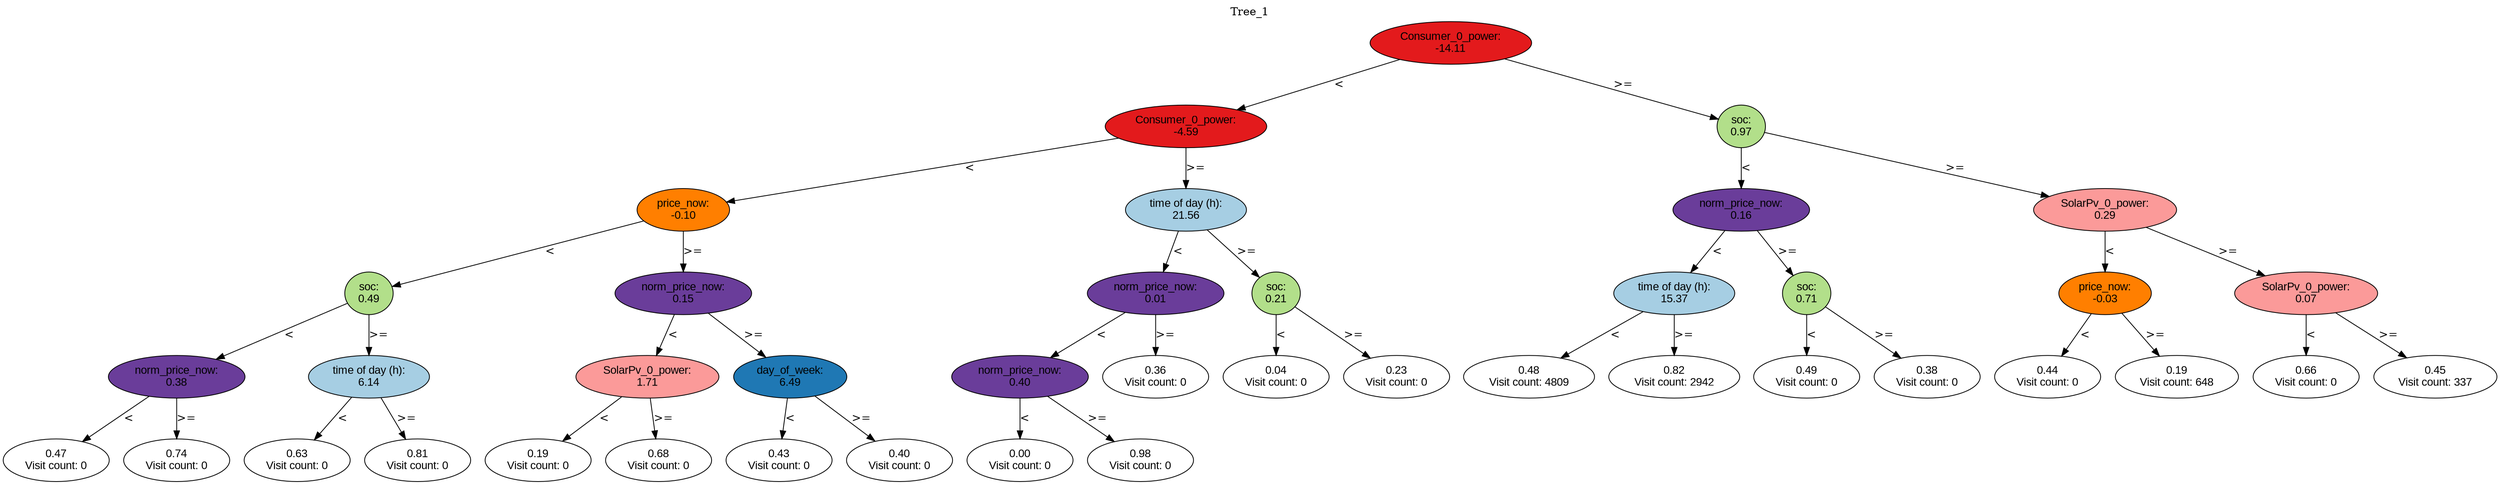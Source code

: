 digraph BST {
    node [fontname="Arial" style=filled colorscheme=paired12];
    0 [ label = "Consumer_0_power:
-14.11" fillcolor=6];
    1 [ label = "Consumer_0_power:
-4.59" fillcolor=6];
    2 [ label = "price_now:
-0.10" fillcolor=8];
    3 [ label = "soc:
0.49" fillcolor=3];
    4 [ label = "norm_price_now:
0.38" fillcolor=10];
    5 [ label = "0.47
Visit count: 0" fillcolor=white];
    6 [ label = "0.74
Visit count: 0" fillcolor=white];
    7 [ label = "time of day (h):
6.14" fillcolor=1];
    8 [ label = "0.63
Visit count: 0" fillcolor=white];
    9 [ label = "0.81
Visit count: 0" fillcolor=white];
    10 [ label = "norm_price_now:
0.15" fillcolor=10];
    11 [ label = "SolarPv_0_power:
1.71" fillcolor=5];
    12 [ label = "0.19
Visit count: 0" fillcolor=white];
    13 [ label = "0.68
Visit count: 0" fillcolor=white];
    14 [ label = "day_of_week:
6.49" fillcolor=2];
    15 [ label = "0.43
Visit count: 0" fillcolor=white];
    16 [ label = "0.40
Visit count: 0" fillcolor=white];
    17 [ label = "time of day (h):
21.56" fillcolor=1];
    18 [ label = "norm_price_now:
0.01" fillcolor=10];
    19 [ label = "norm_price_now:
0.40" fillcolor=10];
    20 [ label = "0.00
Visit count: 0" fillcolor=white];
    21 [ label = "0.98
Visit count: 0" fillcolor=white];
    22 [ label = "0.36
Visit count: 0" fillcolor=white];
    23 [ label = "soc:
0.21" fillcolor=3];
    24 [ label = "0.04
Visit count: 0" fillcolor=white];
    25 [ label = "0.23
Visit count: 0" fillcolor=white];
    26 [ label = "soc:
0.97" fillcolor=3];
    27 [ label = "norm_price_now:
0.16" fillcolor=10];
    28 [ label = "time of day (h):
15.37" fillcolor=1];
    29 [ label = "0.48
Visit count: 4809" fillcolor=white];
    30 [ label = "0.82
Visit count: 2942" fillcolor=white];
    31 [ label = "soc:
0.71" fillcolor=3];
    32 [ label = "0.49
Visit count: 0" fillcolor=white];
    33 [ label = "0.38
Visit count: 0" fillcolor=white];
    34 [ label = "SolarPv_0_power:
0.29" fillcolor=5];
    35 [ label = "price_now:
-0.03" fillcolor=8];
    36 [ label = "0.44
Visit count: 0" fillcolor=white];
    37 [ label = "0.19
Visit count: 648" fillcolor=white];
    38 [ label = "SolarPv_0_power:
0.07" fillcolor=5];
    39 [ label = "0.66
Visit count: 0" fillcolor=white];
    40 [ label = "0.45
Visit count: 337" fillcolor=white];

    0  -> 1[ label = "<"];
    0  -> 26[ label = ">="];
    1  -> 2[ label = "<"];
    1  -> 17[ label = ">="];
    2  -> 3[ label = "<"];
    2  -> 10[ label = ">="];
    3  -> 4[ label = "<"];
    3  -> 7[ label = ">="];
    4  -> 5[ label = "<"];
    4  -> 6[ label = ">="];
    7  -> 8[ label = "<"];
    7  -> 9[ label = ">="];
    10  -> 11[ label = "<"];
    10  -> 14[ label = ">="];
    11  -> 12[ label = "<"];
    11  -> 13[ label = ">="];
    14  -> 15[ label = "<"];
    14  -> 16[ label = ">="];
    17  -> 18[ label = "<"];
    17  -> 23[ label = ">="];
    18  -> 19[ label = "<"];
    18  -> 22[ label = ">="];
    19  -> 20[ label = "<"];
    19  -> 21[ label = ">="];
    23  -> 24[ label = "<"];
    23  -> 25[ label = ">="];
    26  -> 27[ label = "<"];
    26  -> 34[ label = ">="];
    27  -> 28[ label = "<"];
    27  -> 31[ label = ">="];
    28  -> 29[ label = "<"];
    28  -> 30[ label = ">="];
    31  -> 32[ label = "<"];
    31  -> 33[ label = ">="];
    34  -> 35[ label = "<"];
    34  -> 38[ label = ">="];
    35  -> 36[ label = "<"];
    35  -> 37[ label = ">="];
    38  -> 39[ label = "<"];
    38  -> 40[ label = ">="];

    labelloc="t";
    label="Tree_1";
}
